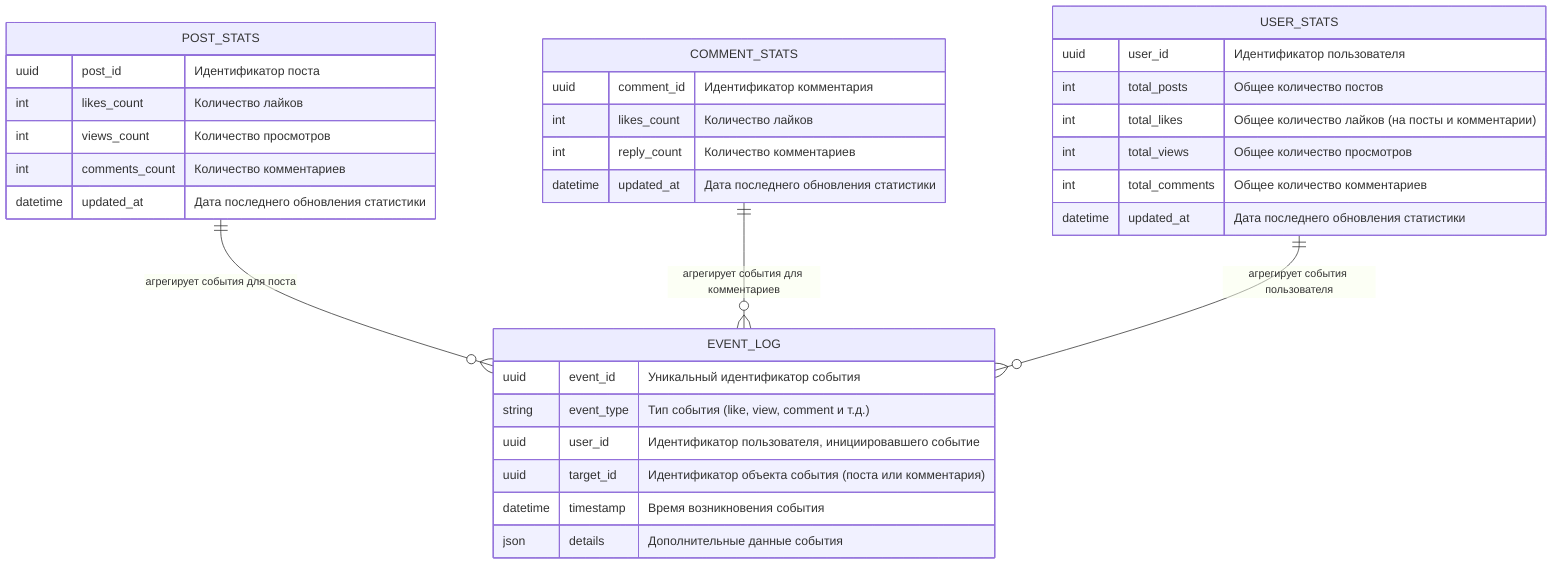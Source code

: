 erDiagram
    POST_STATS {
        uuid post_id "Идентификатор поста"
        int likes_count "Количество лайков"
        int views_count "Количество просмотров"
        int comments_count "Количество комментариев"
        datetime updated_at "Дата последнего обновления статистики"
    }
    COMMENT_STATS {
        uuid comment_id "Идентификатор комментария"
        int likes_count "Количество лайков"
        int reply_count "Количество комментариев"
        datetime updated_at "Дата последнего обновления статистики"
    }
    USER_STATS {
        uuid user_id "Идентификатор пользователя"
        int total_posts "Общее количество постов"
        int total_likes "Общее количество лайков (на посты и комментарии)"
        int total_views "Общее количество просмотров"
        int total_comments "Общее количество комментариев"
        datetime updated_at "Дата последнего обновления статистики"
    }
    EVENT_LOG {
        uuid event_id "Уникальный идентификатор события"
        string event_type "Тип события (like, view, comment и т.д.)"
        uuid user_id "Идентификатор пользователя, инициировавшего событие"
        uuid target_id "Идентификатор объекта события (поста или комментария)"
        datetime timestamp "Время возникновения события"
        json details "Дополнительные данные события"
    }

    POST_STATS ||--o{ EVENT_LOG : "агрегирует события для поста"
    COMMENT_STATS ||--o{ EVENT_LOG : "агрегирует события для комментариев"
    USER_STATS ||--o{ EVENT_LOG : "агрегирует события пользователя"